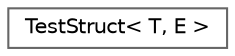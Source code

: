 digraph "类继承关系图"
{
 // LATEX_PDF_SIZE
  bgcolor="transparent";
  edge [fontname=Helvetica,fontsize=10,labelfontname=Helvetica,labelfontsize=10];
  node [fontname=Helvetica,fontsize=10,shape=box,height=0.2,width=0.4];
  rankdir="LR";
  Node0 [id="Node000000",label="TestStruct\< T, E \>",height=0.2,width=0.4,color="grey40", fillcolor="white", style="filled",URL="$struct_test_struct.html",tooltip="Structure that holds an atomic<T> and some guard bytes around it."];
}
